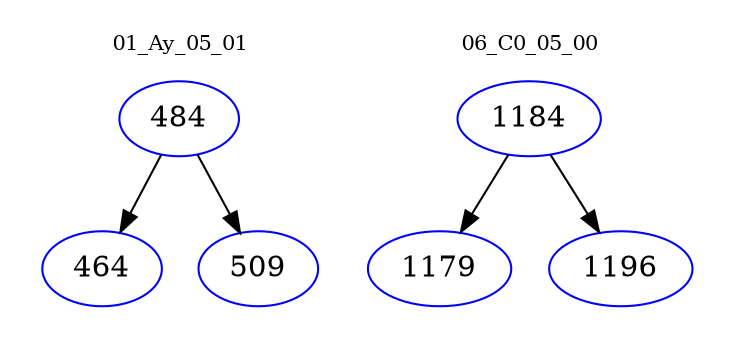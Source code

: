 digraph{
subgraph cluster_0 {
color = white
label = "01_Ay_05_01";
fontsize=10;
T0_484 [label="484", color="blue"]
T0_484 -> T0_464 [color="black"]
T0_464 [label="464", color="blue"]
T0_484 -> T0_509 [color="black"]
T0_509 [label="509", color="blue"]
}
subgraph cluster_1 {
color = white
label = "06_C0_05_00";
fontsize=10;
T1_1184 [label="1184", color="blue"]
T1_1184 -> T1_1179 [color="black"]
T1_1179 [label="1179", color="blue"]
T1_1184 -> T1_1196 [color="black"]
T1_1196 [label="1196", color="blue"]
}
}
